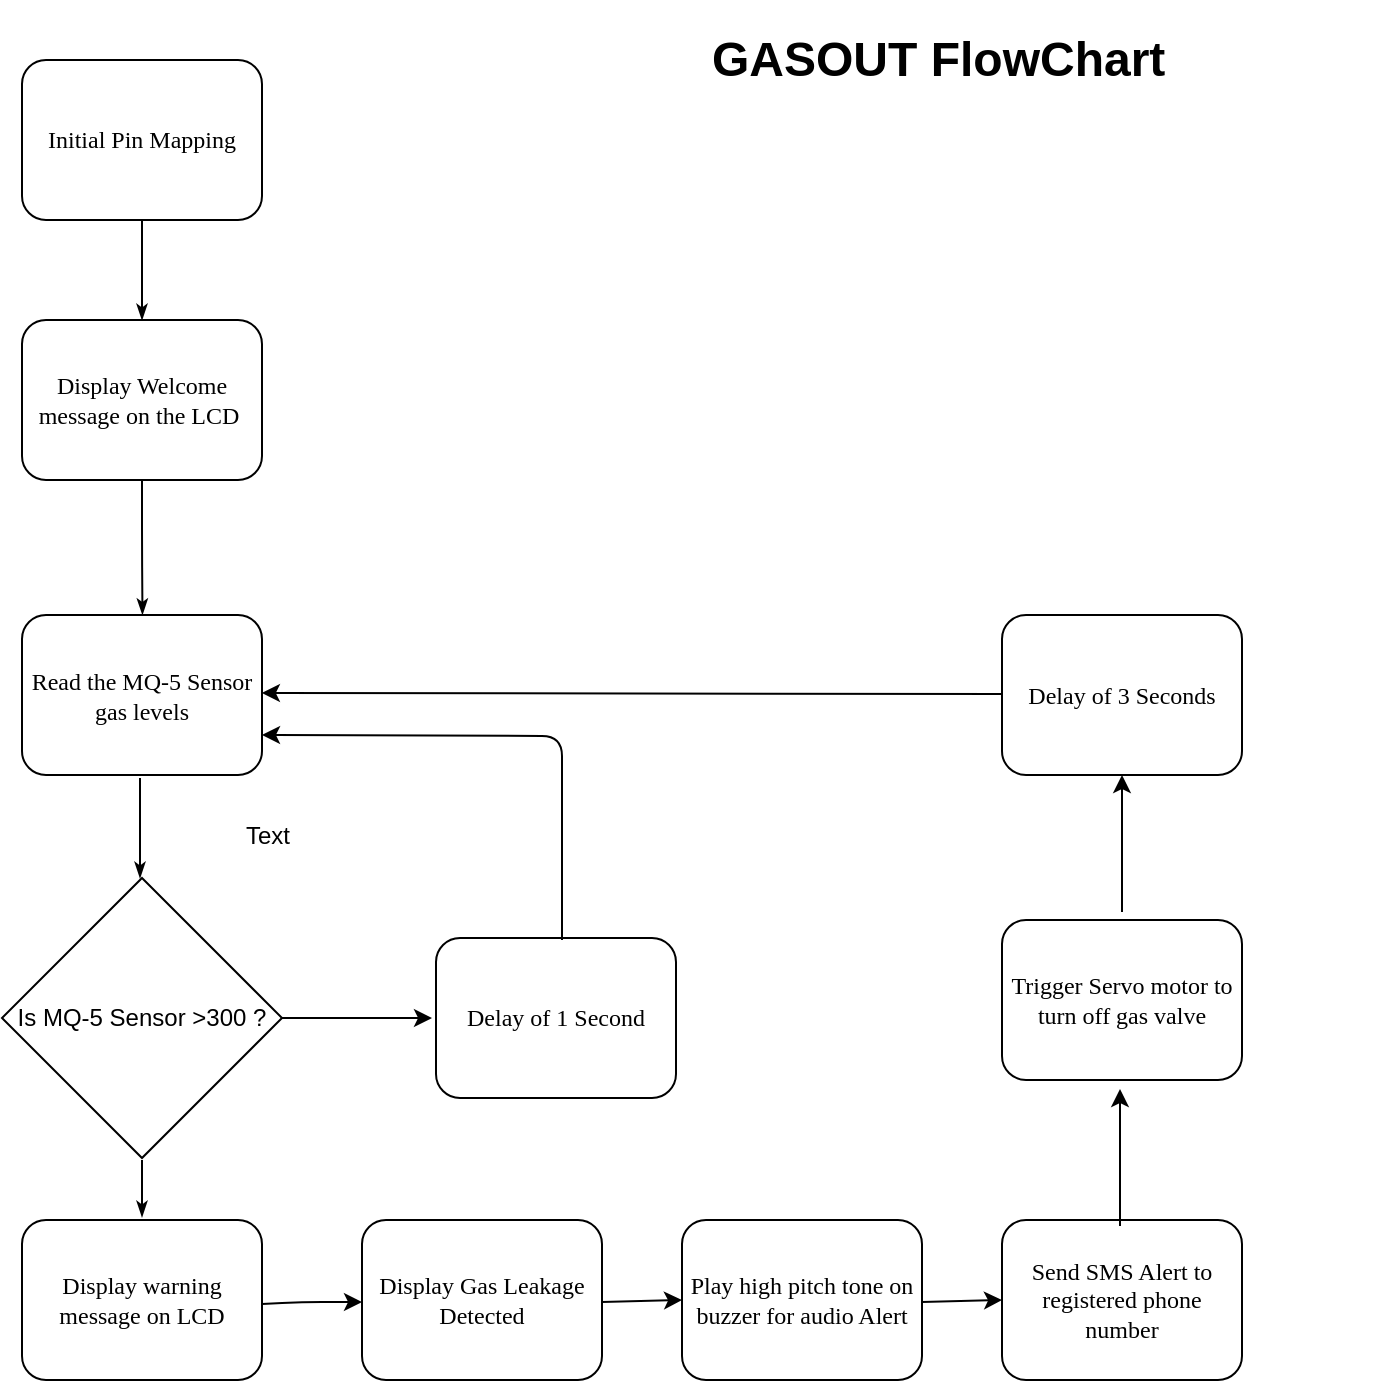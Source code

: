 <mxfile version="10.6.0" type="github"><diagram name="Page-1" id="8ce9d11a-91a2-4d17-14d8-a56ed91bf033"><mxGraphModel dx="988" dy="569" grid="1" gridSize="10" guides="1" tooltips="1" connect="1" arrows="1" fold="1" page="1" pageScale="1" pageWidth="1100" pageHeight="850" background="#ffffff" math="0" shadow="0"><root><mxCell id="0"/><mxCell id="1" parent="0"/><mxCell id="17ea667e15c223fc-29" style="edgeStyle=orthogonalEdgeStyle;rounded=1;html=1;labelBackgroundColor=none;startArrow=none;startFill=0;startSize=5;endArrow=classicThin;endFill=1;endSize=5;jettySize=auto;orthogonalLoop=1;strokeColor=#000000;strokeWidth=1;fontFamily=Verdana;fontSize=8;fontColor=#000000;entryX=0.5;entryY=0;entryDx=0;entryDy=0;" parent="1" source="17ea667e15c223fc-2" target="17ea667e15c223fc-7" edge="1"><mxGeometry relative="1" as="geometry"><mxPoint x="240" y="160" as="targetPoint"/></mxGeometry></mxCell><mxCell id="17ea667e15c223fc-2" value="Initial Pin Mapping" style="rounded=1;whiteSpace=wrap;html=1;shadow=0;labelBackgroundColor=none;strokeColor=#000000;strokeWidth=1;fillColor=#ffffff;fontFamily=Verdana;fontSize=12;fontColor=#000000;align=center;" parent="1" vertex="1"><mxGeometry x="180" y="60" width="120" height="80" as="geometry"/></mxCell><mxCell id="17ea667e15c223fc-8" value="Read the MQ-5 Sensor gas levels" style="rounded=1;whiteSpace=wrap;html=1;shadow=0;labelBackgroundColor=none;strokeColor=#000000;strokeWidth=1;fillColor=#ffffff;fontFamily=Verdana;fontSize=12;fontColor=#000000;align=center;" parent="1" vertex="1"><mxGeometry x="180" y="337.5" width="120" height="80" as="geometry"/></mxCell><mxCell id="17ea667e15c223fc-40" style="edgeStyle=orthogonalEdgeStyle;rounded=1;html=1;labelBackgroundColor=none;startArrow=none;startFill=0;startSize=5;endArrow=classicThin;endFill=1;endSize=5;jettySize=auto;orthogonalLoop=1;strokeColor=#000000;strokeWidth=1;fontFamily=Verdana;fontSize=8;fontColor=#000000;" parent="1" edge="1"><mxGeometry relative="1" as="geometry"><mxPoint x="239" y="419" as="sourcePoint"/><mxPoint x="239" y="469" as="targetPoint"/></mxGeometry></mxCell><mxCell id="zQ1ZRwf3i-wgsDC_GpQi-6" value="Is MQ-5 Sensor &amp;gt;300 ?" style="rhombus;whiteSpace=wrap;html=1;" vertex="1" parent="1"><mxGeometry x="170" y="469" width="140" height="140" as="geometry"/></mxCell><mxCell id="zQ1ZRwf3i-wgsDC_GpQi-7" value="Display warning message on LCD" style="rounded=1;whiteSpace=wrap;html=1;shadow=0;labelBackgroundColor=none;strokeColor=#000000;strokeWidth=1;fillColor=#ffffff;fontFamily=Verdana;fontSize=12;fontColor=#000000;align=center;" vertex="1" parent="1"><mxGeometry x="180" y="640" width="120" height="80" as="geometry"/></mxCell><mxCell id="zQ1ZRwf3i-wgsDC_GpQi-9" style="edgeStyle=orthogonalEdgeStyle;rounded=1;html=1;labelBackgroundColor=none;startArrow=none;startFill=0;startSize=5;endArrow=classicThin;endFill=1;endSize=5;jettySize=auto;orthogonalLoop=1;strokeColor=#000000;strokeWidth=1;fontFamily=Verdana;fontSize=8;fontColor=#000000;" edge="1" parent="1"><mxGeometry relative="1" as="geometry"><mxPoint x="240" y="610" as="sourcePoint"/><mxPoint x="240" y="638.5" as="targetPoint"/><Array as="points"><mxPoint x="240" y="628.5"/><mxPoint x="240" y="628.5"/></Array></mxGeometry></mxCell><mxCell id="zQ1ZRwf3i-wgsDC_GpQi-10" value="Delay of 1 Second" style="rounded=1;whiteSpace=wrap;html=1;shadow=0;labelBackgroundColor=none;strokeColor=#000000;strokeWidth=1;fillColor=#ffffff;fontFamily=Verdana;fontSize=12;fontColor=#000000;align=center;" vertex="1" parent="1"><mxGeometry x="387" y="499" width="120" height="80" as="geometry"/></mxCell><mxCell id="zQ1ZRwf3i-wgsDC_GpQi-11" value="Display Gas Leakage Detected" style="rounded=1;whiteSpace=wrap;html=1;shadow=0;labelBackgroundColor=none;strokeColor=#000000;strokeWidth=1;fillColor=#ffffff;fontFamily=Verdana;fontSize=12;fontColor=#000000;align=center;" vertex="1" parent="1"><mxGeometry x="350" y="640" width="120" height="80" as="geometry"/></mxCell><mxCell id="zQ1ZRwf3i-wgsDC_GpQi-12" value="Play high pitch tone on buzzer for audio Alert" style="rounded=1;whiteSpace=wrap;html=1;shadow=0;labelBackgroundColor=none;strokeColor=#000000;strokeWidth=1;fillColor=#ffffff;fontFamily=Verdana;fontSize=12;fontColor=#000000;align=center;" vertex="1" parent="1"><mxGeometry x="510" y="640" width="120" height="80" as="geometry"/></mxCell><mxCell id="zQ1ZRwf3i-wgsDC_GpQi-13" value="Send SMS Alert to registered phone number" style="rounded=1;whiteSpace=wrap;html=1;shadow=0;labelBackgroundColor=none;strokeColor=#000000;strokeWidth=1;fillColor=#ffffff;fontFamily=Verdana;fontSize=12;fontColor=#000000;align=center;" vertex="1" parent="1"><mxGeometry x="670" y="640" width="120" height="80" as="geometry"/></mxCell><mxCell id="zQ1ZRwf3i-wgsDC_GpQi-14" value="Trigger Servo motor to turn off gas valve" style="rounded=1;whiteSpace=wrap;html=1;shadow=0;labelBackgroundColor=none;strokeColor=#000000;strokeWidth=1;fillColor=#ffffff;fontFamily=Verdana;fontSize=12;fontColor=#000000;align=center;" vertex="1" parent="1"><mxGeometry x="670" y="490" width="120" height="80" as="geometry"/></mxCell><mxCell id="zQ1ZRwf3i-wgsDC_GpQi-15" value="Delay of 3 Seconds" style="rounded=1;whiteSpace=wrap;html=1;shadow=0;labelBackgroundColor=none;strokeColor=#000000;strokeWidth=1;fillColor=#ffffff;fontFamily=Verdana;fontSize=12;fontColor=#000000;align=center;" vertex="1" parent="1"><mxGeometry x="670" y="337.5" width="120" height="80" as="geometry"/></mxCell><mxCell id="17ea667e15c223fc-7" value="Display Welcome message on the LCD&amp;nbsp;" style="rounded=1;whiteSpace=wrap;html=1;shadow=0;labelBackgroundColor=none;strokeColor=#000000;strokeWidth=1;fillColor=#ffffff;fontFamily=Verdana;fontSize=12;fontColor=#000000;align=center;" parent="1" vertex="1"><mxGeometry x="180" y="190" width="120" height="80" as="geometry"/></mxCell><mxCell id="zQ1ZRwf3i-wgsDC_GpQi-19" style="edgeStyle=orthogonalEdgeStyle;rounded=1;html=1;labelBackgroundColor=none;startArrow=none;startFill=0;startSize=5;endArrow=classicThin;endFill=1;endSize=5;jettySize=auto;orthogonalLoop=1;strokeColor=#000000;strokeWidth=1;fontFamily=Verdana;fontSize=8;fontColor=#000000;entryX=0.5;entryY=0;entryDx=0;entryDy=0;exitX=0.5;exitY=1;exitDx=0;exitDy=0;" edge="1" parent="1" source="17ea667e15c223fc-7"><mxGeometry relative="1" as="geometry"><mxPoint x="240.235" y="287.5" as="sourcePoint"/><mxPoint x="240.235" y="337.324" as="targetPoint"/></mxGeometry></mxCell><mxCell id="zQ1ZRwf3i-wgsDC_GpQi-20" value="Text" style="text;html=1;resizable=0;points=[];autosize=1;align=left;verticalAlign=top;spacingTop=-4;" vertex="1" parent="1"><mxGeometry x="290" y="438" width="40" height="20" as="geometry"/></mxCell><mxCell id="zQ1ZRwf3i-wgsDC_GpQi-21" value="" style="endArrow=classic;html=1;" edge="1" parent="1"><mxGeometry width="50" height="50" relative="1" as="geometry"><mxPoint x="310" y="539" as="sourcePoint"/><mxPoint x="385" y="539" as="targetPoint"/></mxGeometry></mxCell><mxCell id="zQ1ZRwf3i-wgsDC_GpQi-22" value="" style="endArrow=classic;html=1;" edge="1" parent="1"><mxGeometry width="50" height="50" relative="1" as="geometry"><mxPoint x="300" y="682" as="sourcePoint"/><mxPoint x="350" y="681" as="targetPoint"/><Array as="points"><mxPoint x="320" y="681"/></Array></mxGeometry></mxCell><mxCell id="zQ1ZRwf3i-wgsDC_GpQi-23" value="" style="endArrow=classic;html=1;" edge="1" parent="1"><mxGeometry width="50" height="50" relative="1" as="geometry"><mxPoint x="470" y="681" as="sourcePoint"/><mxPoint x="510" y="680" as="targetPoint"/></mxGeometry></mxCell><mxCell id="zQ1ZRwf3i-wgsDC_GpQi-24" value="" style="endArrow=classic;html=1;" edge="1" parent="1"><mxGeometry width="50" height="50" relative="1" as="geometry"><mxPoint x="630" y="681" as="sourcePoint"/><mxPoint x="670" y="680" as="targetPoint"/></mxGeometry></mxCell><mxCell id="zQ1ZRwf3i-wgsDC_GpQi-25" value="" style="endArrow=classic;html=1;" edge="1" parent="1"><mxGeometry width="50" height="50" relative="1" as="geometry"><mxPoint x="729" y="643" as="sourcePoint"/><mxPoint x="729" y="574.5" as="targetPoint"/><Array as="points"><mxPoint x="729" y="610"/></Array></mxGeometry></mxCell><mxCell id="zQ1ZRwf3i-wgsDC_GpQi-26" value="" style="endArrow=classic;html=1;" edge="1" parent="1"><mxGeometry width="50" height="50" relative="1" as="geometry"><mxPoint x="730" y="486" as="sourcePoint"/><mxPoint x="730" y="417.5" as="targetPoint"/></mxGeometry></mxCell><mxCell id="zQ1ZRwf3i-wgsDC_GpQi-29" value="" style="endArrow=classic;html=1;" edge="1" parent="1"><mxGeometry width="50" height="50" relative="1" as="geometry"><mxPoint x="670" y="377" as="sourcePoint"/><mxPoint x="299.941" y="376.5" as="targetPoint"/></mxGeometry></mxCell><mxCell id="zQ1ZRwf3i-wgsDC_GpQi-30" value="" style="endArrow=classic;html=1;" edge="1" parent="1"><mxGeometry width="50" height="50" relative="1" as="geometry"><mxPoint x="450" y="500" as="sourcePoint"/><mxPoint x="300" y="397.5" as="targetPoint"/><Array as="points"><mxPoint x="450" y="398"/></Array></mxGeometry></mxCell><mxCell id="zQ1ZRwf3i-wgsDC_GpQi-33" value="&lt;h1&gt;GASOUT FlowChart&lt;/h1&gt;&lt;p&gt;&lt;br&gt;&lt;/p&gt;" style="text;html=1;strokeColor=none;fillColor=none;spacing=5;spacingTop=-20;whiteSpace=wrap;overflow=hidden;rounded=0;" vertex="1" parent="1"><mxGeometry x="520" y="40" width="340" height="120" as="geometry"/></mxCell></root></mxGraphModel></diagram></mxfile>
